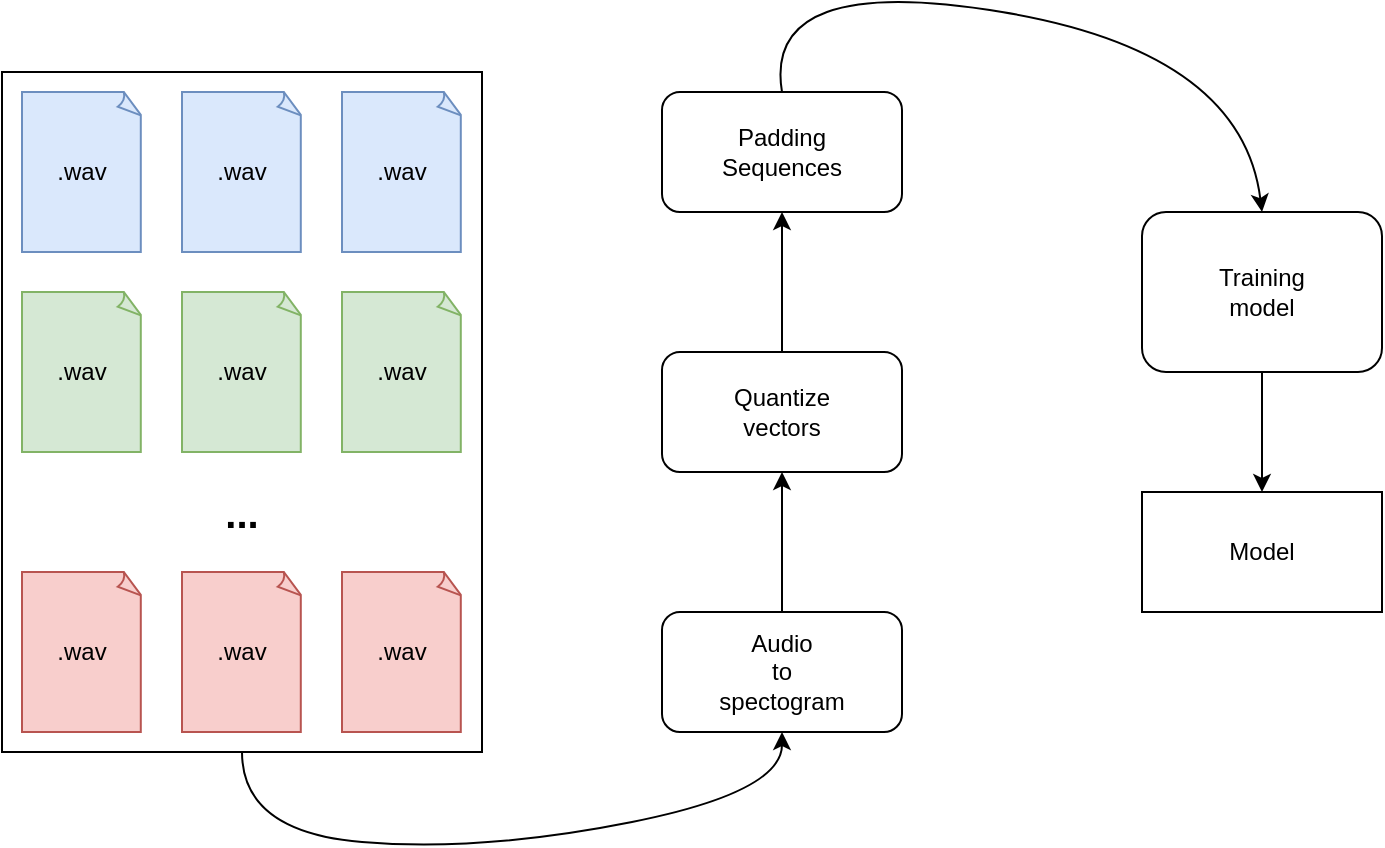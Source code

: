 <mxfile version="24.2.5" type="device">
  <diagram name="Strona-1" id="Md8c-HxlBFqK_UAgIp68">
    <mxGraphModel dx="934" dy="601" grid="1" gridSize="10" guides="1" tooltips="1" connect="1" arrows="1" fold="1" page="1" pageScale="1" pageWidth="827" pageHeight="1169" math="0" shadow="0">
      <root>
        <mxCell id="0" />
        <mxCell id="1" parent="0" />
        <mxCell id="KaJ6OG9RNH_07zHWaV-i-12" value="" style="rounded=0;whiteSpace=wrap;html=1;" vertex="1" parent="1">
          <mxGeometry x="30" y="70" width="240" height="340" as="geometry" />
        </mxCell>
        <mxCell id="KaJ6OG9RNH_07zHWaV-i-1" value=".wav" style="whiteSpace=wrap;html=1;shape=mxgraph.basic.document;fillColor=#dae8fc;strokeColor=#6c8ebf;" vertex="1" parent="1">
          <mxGeometry x="40" y="80" width="60" height="80" as="geometry" />
        </mxCell>
        <mxCell id="KaJ6OG9RNH_07zHWaV-i-2" value=".wav" style="whiteSpace=wrap;html=1;shape=mxgraph.basic.document;fillColor=#dae8fc;strokeColor=#6c8ebf;" vertex="1" parent="1">
          <mxGeometry x="120" y="80" width="60" height="80" as="geometry" />
        </mxCell>
        <mxCell id="KaJ6OG9RNH_07zHWaV-i-4" value=".wav" style="whiteSpace=wrap;html=1;shape=mxgraph.basic.document;fillColor=#dae8fc;strokeColor=#6c8ebf;" vertex="1" parent="1">
          <mxGeometry x="200" y="80" width="60" height="80" as="geometry" />
        </mxCell>
        <mxCell id="KaJ6OG9RNH_07zHWaV-i-5" value=".wav" style="whiteSpace=wrap;html=1;shape=mxgraph.basic.document;fillColor=#d5e8d4;strokeColor=#82b366;" vertex="1" parent="1">
          <mxGeometry x="40" y="180" width="60" height="80" as="geometry" />
        </mxCell>
        <mxCell id="KaJ6OG9RNH_07zHWaV-i-6" value=".wav" style="whiteSpace=wrap;html=1;shape=mxgraph.basic.document;fillColor=#d5e8d4;strokeColor=#82b366;" vertex="1" parent="1">
          <mxGeometry x="120" y="180" width="60" height="80" as="geometry" />
        </mxCell>
        <mxCell id="KaJ6OG9RNH_07zHWaV-i-7" value=".wav" style="whiteSpace=wrap;html=1;shape=mxgraph.basic.document;fillColor=#d5e8d4;strokeColor=#82b366;" vertex="1" parent="1">
          <mxGeometry x="200" y="180" width="60" height="80" as="geometry" />
        </mxCell>
        <mxCell id="KaJ6OG9RNH_07zHWaV-i-8" value=".wav" style="whiteSpace=wrap;html=1;shape=mxgraph.basic.document;fillColor=#f8cecc;strokeColor=#b85450;" vertex="1" parent="1">
          <mxGeometry x="40" y="320" width="60" height="80" as="geometry" />
        </mxCell>
        <mxCell id="KaJ6OG9RNH_07zHWaV-i-9" value=".wav" style="whiteSpace=wrap;html=1;shape=mxgraph.basic.document;fillColor=#f8cecc;strokeColor=#b85450;" vertex="1" parent="1">
          <mxGeometry x="120" y="320" width="60" height="80" as="geometry" />
        </mxCell>
        <mxCell id="KaJ6OG9RNH_07zHWaV-i-10" value=".wav" style="whiteSpace=wrap;html=1;shape=mxgraph.basic.document;fillColor=#f8cecc;strokeColor=#b85450;" vertex="1" parent="1">
          <mxGeometry x="200" y="320" width="60" height="80" as="geometry" />
        </mxCell>
        <mxCell id="KaJ6OG9RNH_07zHWaV-i-11" value="&lt;font size=&quot;1&quot; style=&quot;&quot;&gt;&lt;b style=&quot;font-size: 20px;&quot;&gt;...&lt;/b&gt;&lt;/font&gt;" style="text;html=1;align=center;verticalAlign=middle;whiteSpace=wrap;rounded=0;" vertex="1" parent="1">
          <mxGeometry x="120" y="260" width="60" height="60" as="geometry" />
        </mxCell>
        <mxCell id="KaJ6OG9RNH_07zHWaV-i-13" value="Padding&lt;div&gt;Sequences&lt;/div&gt;" style="rounded=1;whiteSpace=wrap;html=1;" vertex="1" parent="1">
          <mxGeometry x="360" y="80" width="120" height="60" as="geometry" />
        </mxCell>
        <mxCell id="KaJ6OG9RNH_07zHWaV-i-15" value="Quantize&lt;div&gt;vectors&lt;/div&gt;" style="rounded=1;whiteSpace=wrap;html=1;" vertex="1" parent="1">
          <mxGeometry x="360" y="210" width="120" height="60" as="geometry" />
        </mxCell>
        <mxCell id="KaJ6OG9RNH_07zHWaV-i-14" value="Audio&lt;div&gt;&lt;span style=&quot;background-color: initial;&quot;&gt;to&lt;/span&gt;&lt;div&gt;spectogram&lt;/div&gt;&lt;/div&gt;" style="rounded=1;whiteSpace=wrap;html=1;" vertex="1" parent="1">
          <mxGeometry x="360" y="340" width="120" height="60" as="geometry" />
        </mxCell>
        <mxCell id="KaJ6OG9RNH_07zHWaV-i-23" value="" style="endArrow=classic;html=1;rounded=0;exitX=0.5;exitY=0;exitDx=0;exitDy=0;entryX=0.5;entryY=1;entryDx=0;entryDy=0;" edge="1" parent="1" source="KaJ6OG9RNH_07zHWaV-i-14" target="KaJ6OG9RNH_07zHWaV-i-15">
          <mxGeometry width="50" height="50" relative="1" as="geometry">
            <mxPoint x="390" y="320" as="sourcePoint" />
            <mxPoint x="440" y="270" as="targetPoint" />
          </mxGeometry>
        </mxCell>
        <mxCell id="KaJ6OG9RNH_07zHWaV-i-24" value="" style="endArrow=classic;html=1;rounded=0;exitX=0.5;exitY=0;exitDx=0;exitDy=0;entryX=0.5;entryY=1;entryDx=0;entryDy=0;" edge="1" parent="1" source="KaJ6OG9RNH_07zHWaV-i-15" target="KaJ6OG9RNH_07zHWaV-i-13">
          <mxGeometry width="50" height="50" relative="1" as="geometry">
            <mxPoint x="390" y="320" as="sourcePoint" />
            <mxPoint x="440" y="270" as="targetPoint" />
          </mxGeometry>
        </mxCell>
        <mxCell id="KaJ6OG9RNH_07zHWaV-i-25" value="" style="curved=1;endArrow=classic;html=1;rounded=0;exitX=0.5;exitY=1;exitDx=0;exitDy=0;entryX=0.5;entryY=1;entryDx=0;entryDy=0;" edge="1" parent="1" source="KaJ6OG9RNH_07zHWaV-i-12" target="KaJ6OG9RNH_07zHWaV-i-14">
          <mxGeometry width="50" height="50" relative="1" as="geometry">
            <mxPoint x="390" y="320" as="sourcePoint" />
            <mxPoint x="440" y="270" as="targetPoint" />
            <Array as="points">
              <mxPoint x="150" y="450" />
              <mxPoint x="270" y="460" />
              <mxPoint x="420" y="430" />
            </Array>
          </mxGeometry>
        </mxCell>
        <mxCell id="KaJ6OG9RNH_07zHWaV-i-26" value="" style="curved=1;endArrow=classic;html=1;rounded=0;exitX=0.5;exitY=0;exitDx=0;exitDy=0;entryX=0.5;entryY=0;entryDx=0;entryDy=0;" edge="1" parent="1" source="KaJ6OG9RNH_07zHWaV-i-13" target="KaJ6OG9RNH_07zHWaV-i-27">
          <mxGeometry width="50" height="50" relative="1" as="geometry">
            <mxPoint x="560" y="110" as="sourcePoint" />
            <mxPoint x="660.0" y="200" as="targetPoint" />
            <Array as="points">
              <mxPoint x="410" y="20" />
              <mxPoint x="650" y="60" />
            </Array>
          </mxGeometry>
        </mxCell>
        <mxCell id="KaJ6OG9RNH_07zHWaV-i-27" value="Training&lt;div&gt;&lt;div&gt;model&lt;/div&gt;&lt;/div&gt;" style="rounded=1;whiteSpace=wrap;html=1;" vertex="1" parent="1">
          <mxGeometry x="600" y="140" width="120" height="80" as="geometry" />
        </mxCell>
        <mxCell id="KaJ6OG9RNH_07zHWaV-i-28" value="Model" style="rounded=0;whiteSpace=wrap;html=1;" vertex="1" parent="1">
          <mxGeometry x="600" y="280" width="120" height="60" as="geometry" />
        </mxCell>
        <mxCell id="KaJ6OG9RNH_07zHWaV-i-29" value="" style="endArrow=classic;html=1;rounded=0;exitX=0.5;exitY=1;exitDx=0;exitDy=0;entryX=0.5;entryY=0;entryDx=0;entryDy=0;" edge="1" parent="1" source="KaJ6OG9RNH_07zHWaV-i-27" target="KaJ6OG9RNH_07zHWaV-i-28">
          <mxGeometry width="50" height="50" relative="1" as="geometry">
            <mxPoint x="390" y="300" as="sourcePoint" />
            <mxPoint x="440" y="250" as="targetPoint" />
          </mxGeometry>
        </mxCell>
      </root>
    </mxGraphModel>
  </diagram>
</mxfile>
